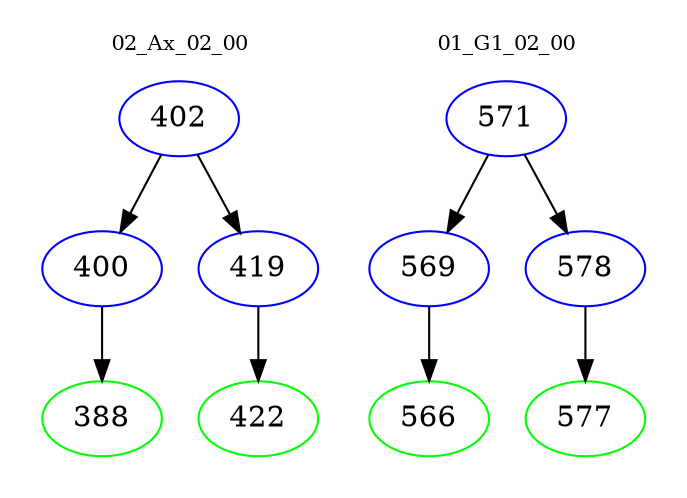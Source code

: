 digraph{
subgraph cluster_0 {
color = white
label = "02_Ax_02_00";
fontsize=10;
T0_402 [label="402", color="blue"]
T0_402 -> T0_400 [color="black"]
T0_400 [label="400", color="blue"]
T0_400 -> T0_388 [color="black"]
T0_388 [label="388", color="green"]
T0_402 -> T0_419 [color="black"]
T0_419 [label="419", color="blue"]
T0_419 -> T0_422 [color="black"]
T0_422 [label="422", color="green"]
}
subgraph cluster_1 {
color = white
label = "01_G1_02_00";
fontsize=10;
T1_571 [label="571", color="blue"]
T1_571 -> T1_569 [color="black"]
T1_569 [label="569", color="blue"]
T1_569 -> T1_566 [color="black"]
T1_566 [label="566", color="green"]
T1_571 -> T1_578 [color="black"]
T1_578 [label="578", color="blue"]
T1_578 -> T1_577 [color="black"]
T1_577 [label="577", color="green"]
}
}
